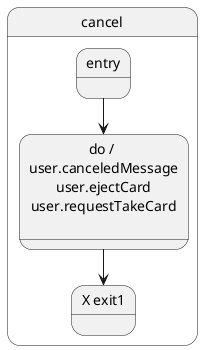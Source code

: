 @startuml
state "cancel" as cancel {
  state "entry" as cancel_entry
  state "do / \nuser.canceledMessage\nuser.ejectCard\nuser.requestTakeCard\n" as state_1
  state "X exit1" as exit1
  state_1 --> exit1
  cancel_entry --> state_1
}
@enduml
